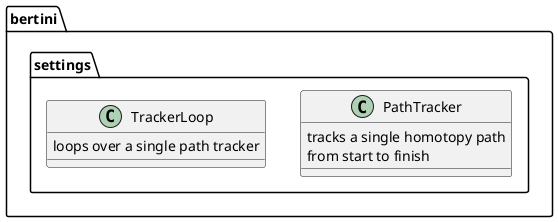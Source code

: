 @startuml
namespace bertini{
namespace settings{



class PathTracker{
tracks a single homotopy path
 from start to finish
}



class TrackerLoop{
loops over a single path tracker
}



}
}


@enduml